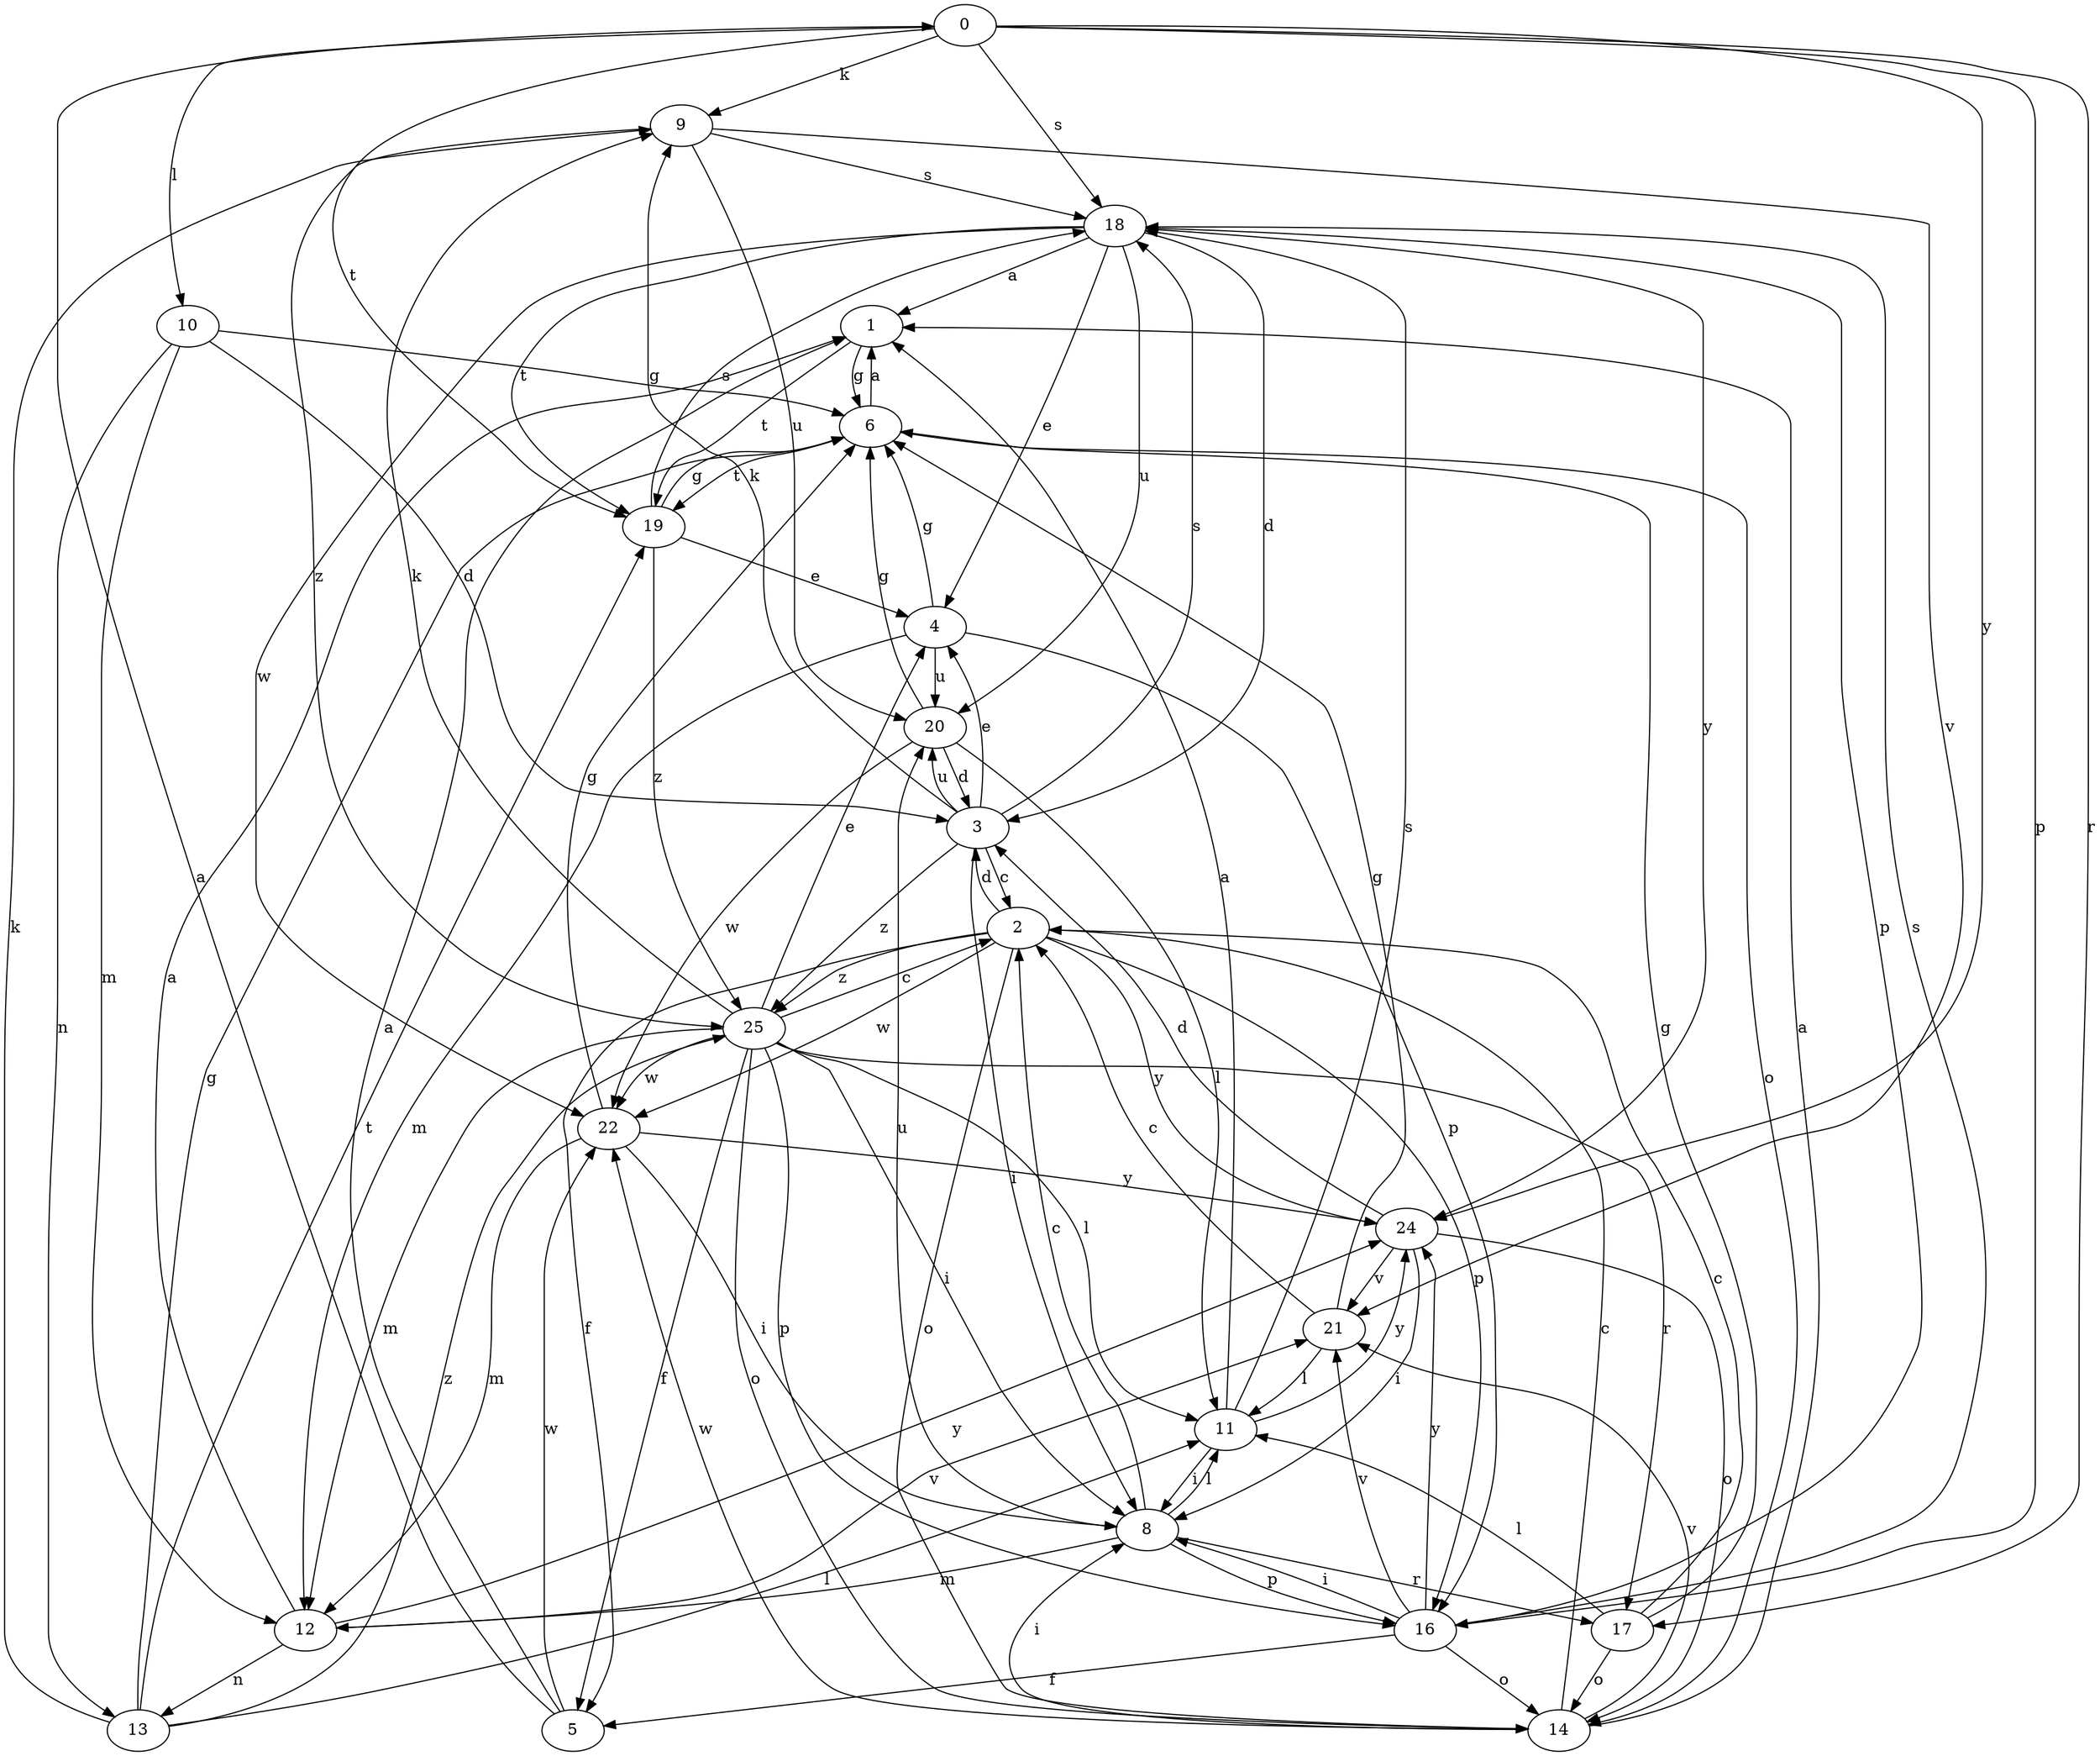 strict digraph  {
0;
1;
2;
3;
4;
5;
6;
8;
9;
10;
11;
12;
13;
14;
16;
17;
18;
19;
20;
21;
22;
24;
25;
0 -> 9  [label=k];
0 -> 10  [label=l];
0 -> 16  [label=p];
0 -> 17  [label=r];
0 -> 18  [label=s];
0 -> 19  [label=t];
0 -> 24  [label=y];
1 -> 6  [label=g];
1 -> 19  [label=t];
2 -> 3  [label=d];
2 -> 5  [label=f];
2 -> 14  [label=o];
2 -> 16  [label=p];
2 -> 22  [label=w];
2 -> 24  [label=y];
2 -> 25  [label=z];
3 -> 2  [label=c];
3 -> 4  [label=e];
3 -> 8  [label=i];
3 -> 9  [label=k];
3 -> 18  [label=s];
3 -> 20  [label=u];
3 -> 25  [label=z];
4 -> 6  [label=g];
4 -> 12  [label=m];
4 -> 16  [label=p];
4 -> 20  [label=u];
5 -> 0  [label=a];
5 -> 1  [label=a];
5 -> 22  [label=w];
6 -> 1  [label=a];
6 -> 14  [label=o];
6 -> 19  [label=t];
8 -> 2  [label=c];
8 -> 11  [label=l];
8 -> 12  [label=m];
8 -> 16  [label=p];
8 -> 17  [label=r];
8 -> 20  [label=u];
9 -> 18  [label=s];
9 -> 20  [label=u];
9 -> 21  [label=v];
9 -> 25  [label=z];
10 -> 3  [label=d];
10 -> 6  [label=g];
10 -> 12  [label=m];
10 -> 13  [label=n];
11 -> 1  [label=a];
11 -> 8  [label=i];
11 -> 18  [label=s];
11 -> 24  [label=y];
12 -> 1  [label=a];
12 -> 13  [label=n];
12 -> 21  [label=v];
12 -> 24  [label=y];
13 -> 6  [label=g];
13 -> 9  [label=k];
13 -> 11  [label=l];
13 -> 19  [label=t];
13 -> 25  [label=z];
14 -> 1  [label=a];
14 -> 2  [label=c];
14 -> 8  [label=i];
14 -> 21  [label=v];
14 -> 22  [label=w];
16 -> 5  [label=f];
16 -> 8  [label=i];
16 -> 14  [label=o];
16 -> 18  [label=s];
16 -> 21  [label=v];
16 -> 24  [label=y];
17 -> 2  [label=c];
17 -> 6  [label=g];
17 -> 11  [label=l];
17 -> 14  [label=o];
18 -> 1  [label=a];
18 -> 3  [label=d];
18 -> 4  [label=e];
18 -> 16  [label=p];
18 -> 19  [label=t];
18 -> 20  [label=u];
18 -> 22  [label=w];
18 -> 24  [label=y];
19 -> 4  [label=e];
19 -> 6  [label=g];
19 -> 18  [label=s];
19 -> 25  [label=z];
20 -> 3  [label=d];
20 -> 6  [label=g];
20 -> 11  [label=l];
20 -> 22  [label=w];
21 -> 2  [label=c];
21 -> 6  [label=g];
21 -> 11  [label=l];
22 -> 6  [label=g];
22 -> 8  [label=i];
22 -> 12  [label=m];
22 -> 24  [label=y];
24 -> 3  [label=d];
24 -> 8  [label=i];
24 -> 14  [label=o];
24 -> 21  [label=v];
25 -> 2  [label=c];
25 -> 4  [label=e];
25 -> 5  [label=f];
25 -> 8  [label=i];
25 -> 9  [label=k];
25 -> 11  [label=l];
25 -> 12  [label=m];
25 -> 14  [label=o];
25 -> 16  [label=p];
25 -> 17  [label=r];
25 -> 22  [label=w];
}
